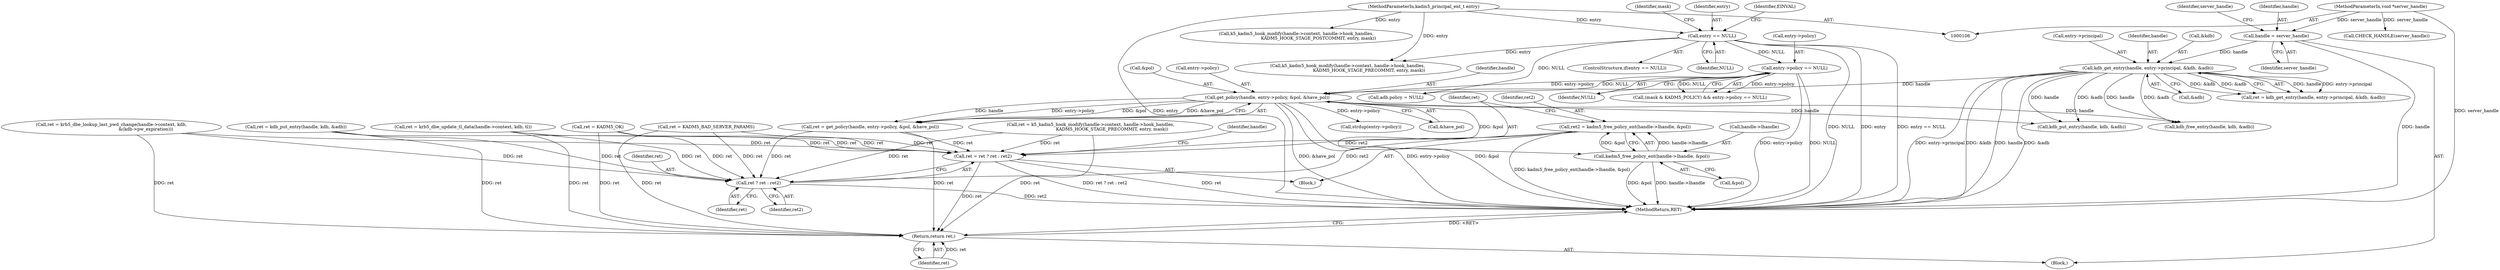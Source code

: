 digraph "0_krb5_b863de7fbf080b15e347a736fdda0a82d42f4f6b_0@API" {
"1000534" [label="(Call,ret2 = kadm5_free_policy_ent(handle->lhandle, &pol))"];
"1000536" [label="(Call,kadm5_free_policy_ent(handle->lhandle, &pol))"];
"1000252" [label="(Call,get_policy(handle, entry->policy, &pol, &have_pol))"];
"1000232" [label="(Call,kdb_get_entry(handle, entry->principal, &kdb, &adb))"];
"1000123" [label="(Call,handle = server_handle)"];
"1000107" [label="(MethodParameterIn,void *server_handle)"];
"1000187" [label="(Call,entry->policy == NULL)"];
"1000133" [label="(Call,entry == NULL)"];
"1000108" [label="(MethodParameterIn,kadm5_principal_ent_t entry)"];
"1000542" [label="(Call,ret = ret ? ret : ret2)"];
"1000553" [label="(Return,return ret;)"];
"1000544" [label="(Call,ret ? ret : ret2)"];
"1000125" [label="(Identifier,server_handle)"];
"1000546" [label="(Identifier,ret)"];
"1000535" [label="(Identifier,ret2)"];
"1000555" [label="(MethodReturn,RET)"];
"1000257" [label="(Call,&pol)"];
"1000239" [label="(Call,&adb)"];
"1000191" [label="(Identifier,NULL)"];
"1000554" [label="(Identifier,ret)"];
"1000183" [label="(Call,(mask & KADM5_POLICY) && entry->policy == NULL)"];
"1000254" [label="(Call,entry->policy)"];
"1000253" [label="(Identifier,handle)"];
"1000537" [label="(Call,handle->lhandle)"];
"1000234" [label="(Call,entry->principal)"];
"1000137" [label="(Identifier,EINVAL)"];
"1000141" [label="(Identifier,mask)"];
"1000533" [label="(Block,)"];
"1000517" [label="(Call,k5_kadm5_hook_modify(handle->context, handle->hook_handles,\n                                KADM5_HOOK_STAGE_POSTCOMMIT, entry, mask))"];
"1000534" [label="(Call,ret2 = kadm5_free_policy_ent(handle->lhandle, &pol))"];
"1000336" [label="(Call,adb.policy = NULL)"];
"1000123" [label="(Call,handle = server_handle)"];
"1000490" [label="(Call,ret = k5_kadm5_hook_modify(handle->context, handle->hook_handles,\n                               KADM5_HOOK_STAGE_PRECOMMIT, entry, mask))"];
"1000127" [label="(Identifier,server_handle)"];
"1000553" [label="(Return,return ret;)"];
"1000293" [label="(Call,ret = krb5_dbe_lookup_last_pwd_change(handle->context, kdb,\n                                                  &(kdb->pw_expiration)))"];
"1000250" [label="(Call,ret = get_policy(handle, entry->policy, &pol, &have_pol))"];
"1000549" [label="(Identifier,handle)"];
"1000505" [label="(Call,ret = kdb_put_entry(handle, kdb, &adb))"];
"1000536" [label="(Call,kadm5_free_policy_ent(handle->lhandle, &pol))"];
"1000547" [label="(Identifier,ret2)"];
"1000540" [label="(Call,&pol)"];
"1000544" [label="(Call,ret ? ret : ret2)"];
"1000281" [label="(Call,strdup(entry->policy))"];
"1000507" [label="(Call,kdb_put_entry(handle, kdb, &adb))"];
"1000188" [label="(Call,entry->policy)"];
"1000110" [label="(Block,)"];
"1000187" [label="(Call,entry->policy == NULL)"];
"1000126" [label="(Call,CHECK_HANDLE(server_handle))"];
"1000124" [label="(Identifier,handle)"];
"1000259" [label="(Call,&have_pol)"];
"1000548" [label="(Call,kdb_free_entry(handle, kdb, &adb))"];
"1000252" [label="(Call,get_policy(handle, entry->policy, &pol, &have_pol))"];
"1000452" [label="(Call,ret = krb5_dbe_update_tl_data(handle->context, kdb, tl))"];
"1000545" [label="(Identifier,ret)"];
"1000108" [label="(MethodParameterIn,kadm5_principal_ent_t entry)"];
"1000527" [label="(Call,ret = KADM5_OK)"];
"1000233" [label="(Identifier,handle)"];
"1000237" [label="(Call,&kdb)"];
"1000134" [label="(Identifier,entry)"];
"1000132" [label="(ControlStructure,if(entry == NULL))"];
"1000476" [label="(Call,ret = KADM5_BAD_SERVER_PARAMS)"];
"1000542" [label="(Call,ret = ret ? ret : ret2)"];
"1000133" [label="(Call,entry == NULL)"];
"1000230" [label="(Call,ret = kdb_get_entry(handle, entry->principal, &kdb, &adb))"];
"1000543" [label="(Identifier,ret)"];
"1000492" [label="(Call,k5_kadm5_hook_modify(handle->context, handle->hook_handles,\n                               KADM5_HOOK_STAGE_PRECOMMIT, entry, mask))"];
"1000107" [label="(MethodParameterIn,void *server_handle)"];
"1000135" [label="(Identifier,NULL)"];
"1000232" [label="(Call,kdb_get_entry(handle, entry->principal, &kdb, &adb))"];
"1000534" -> "1000533"  [label="AST: "];
"1000534" -> "1000536"  [label="CFG: "];
"1000535" -> "1000534"  [label="AST: "];
"1000536" -> "1000534"  [label="AST: "];
"1000543" -> "1000534"  [label="CFG: "];
"1000534" -> "1000555"  [label="DDG: kadm5_free_policy_ent(handle->lhandle, &pol)"];
"1000536" -> "1000534"  [label="DDG: handle->lhandle"];
"1000536" -> "1000534"  [label="DDG: &pol"];
"1000534" -> "1000542"  [label="DDG: ret2"];
"1000534" -> "1000544"  [label="DDG: ret2"];
"1000536" -> "1000540"  [label="CFG: "];
"1000537" -> "1000536"  [label="AST: "];
"1000540" -> "1000536"  [label="AST: "];
"1000536" -> "1000555"  [label="DDG: &pol"];
"1000536" -> "1000555"  [label="DDG: handle->lhandle"];
"1000252" -> "1000536"  [label="DDG: &pol"];
"1000252" -> "1000250"  [label="AST: "];
"1000252" -> "1000259"  [label="CFG: "];
"1000253" -> "1000252"  [label="AST: "];
"1000254" -> "1000252"  [label="AST: "];
"1000257" -> "1000252"  [label="AST: "];
"1000259" -> "1000252"  [label="AST: "];
"1000250" -> "1000252"  [label="CFG: "];
"1000252" -> "1000555"  [label="DDG: &have_pol"];
"1000252" -> "1000555"  [label="DDG: entry->policy"];
"1000252" -> "1000555"  [label="DDG: &pol"];
"1000252" -> "1000250"  [label="DDG: handle"];
"1000252" -> "1000250"  [label="DDG: entry->policy"];
"1000252" -> "1000250"  [label="DDG: &pol"];
"1000252" -> "1000250"  [label="DDG: &have_pol"];
"1000232" -> "1000252"  [label="DDG: handle"];
"1000187" -> "1000252"  [label="DDG: entry->policy"];
"1000252" -> "1000281"  [label="DDG: entry->policy"];
"1000252" -> "1000507"  [label="DDG: handle"];
"1000252" -> "1000548"  [label="DDG: handle"];
"1000232" -> "1000230"  [label="AST: "];
"1000232" -> "1000239"  [label="CFG: "];
"1000233" -> "1000232"  [label="AST: "];
"1000234" -> "1000232"  [label="AST: "];
"1000237" -> "1000232"  [label="AST: "];
"1000239" -> "1000232"  [label="AST: "];
"1000230" -> "1000232"  [label="CFG: "];
"1000232" -> "1000555"  [label="DDG: &kdb"];
"1000232" -> "1000555"  [label="DDG: handle"];
"1000232" -> "1000555"  [label="DDG: &adb"];
"1000232" -> "1000555"  [label="DDG: entry->principal"];
"1000232" -> "1000230"  [label="DDG: handle"];
"1000232" -> "1000230"  [label="DDG: entry->principal"];
"1000232" -> "1000230"  [label="DDG: &kdb"];
"1000232" -> "1000230"  [label="DDG: &adb"];
"1000123" -> "1000232"  [label="DDG: handle"];
"1000232" -> "1000507"  [label="DDG: handle"];
"1000232" -> "1000507"  [label="DDG: &adb"];
"1000232" -> "1000548"  [label="DDG: handle"];
"1000232" -> "1000548"  [label="DDG: &adb"];
"1000123" -> "1000110"  [label="AST: "];
"1000123" -> "1000125"  [label="CFG: "];
"1000124" -> "1000123"  [label="AST: "];
"1000125" -> "1000123"  [label="AST: "];
"1000127" -> "1000123"  [label="CFG: "];
"1000123" -> "1000555"  [label="DDG: handle"];
"1000107" -> "1000123"  [label="DDG: server_handle"];
"1000107" -> "1000106"  [label="AST: "];
"1000107" -> "1000555"  [label="DDG: server_handle"];
"1000107" -> "1000126"  [label="DDG: server_handle"];
"1000187" -> "1000183"  [label="AST: "];
"1000187" -> "1000191"  [label="CFG: "];
"1000188" -> "1000187"  [label="AST: "];
"1000191" -> "1000187"  [label="AST: "];
"1000183" -> "1000187"  [label="CFG: "];
"1000187" -> "1000555"  [label="DDG: entry->policy"];
"1000187" -> "1000555"  [label="DDG: NULL"];
"1000187" -> "1000183"  [label="DDG: entry->policy"];
"1000187" -> "1000183"  [label="DDG: NULL"];
"1000133" -> "1000187"  [label="DDG: NULL"];
"1000187" -> "1000336"  [label="DDG: NULL"];
"1000133" -> "1000132"  [label="AST: "];
"1000133" -> "1000135"  [label="CFG: "];
"1000134" -> "1000133"  [label="AST: "];
"1000135" -> "1000133"  [label="AST: "];
"1000137" -> "1000133"  [label="CFG: "];
"1000141" -> "1000133"  [label="CFG: "];
"1000133" -> "1000555"  [label="DDG: entry"];
"1000133" -> "1000555"  [label="DDG: entry == NULL"];
"1000133" -> "1000555"  [label="DDG: NULL"];
"1000108" -> "1000133"  [label="DDG: entry"];
"1000133" -> "1000336"  [label="DDG: NULL"];
"1000133" -> "1000492"  [label="DDG: entry"];
"1000108" -> "1000106"  [label="AST: "];
"1000108" -> "1000555"  [label="DDG: entry"];
"1000108" -> "1000492"  [label="DDG: entry"];
"1000108" -> "1000517"  [label="DDG: entry"];
"1000542" -> "1000533"  [label="AST: "];
"1000542" -> "1000544"  [label="CFG: "];
"1000543" -> "1000542"  [label="AST: "];
"1000544" -> "1000542"  [label="AST: "];
"1000549" -> "1000542"  [label="CFG: "];
"1000542" -> "1000555"  [label="DDG: ret"];
"1000542" -> "1000555"  [label="DDG: ret ? ret : ret2"];
"1000250" -> "1000542"  [label="DDG: ret"];
"1000527" -> "1000542"  [label="DDG: ret"];
"1000452" -> "1000542"  [label="DDG: ret"];
"1000505" -> "1000542"  [label="DDG: ret"];
"1000293" -> "1000542"  [label="DDG: ret"];
"1000476" -> "1000542"  [label="DDG: ret"];
"1000490" -> "1000542"  [label="DDG: ret"];
"1000542" -> "1000553"  [label="DDG: ret"];
"1000553" -> "1000110"  [label="AST: "];
"1000553" -> "1000554"  [label="CFG: "];
"1000554" -> "1000553"  [label="AST: "];
"1000555" -> "1000553"  [label="CFG: "];
"1000553" -> "1000555"  [label="DDG: <RET>"];
"1000554" -> "1000553"  [label="DDG: ret"];
"1000250" -> "1000553"  [label="DDG: ret"];
"1000527" -> "1000553"  [label="DDG: ret"];
"1000452" -> "1000553"  [label="DDG: ret"];
"1000505" -> "1000553"  [label="DDG: ret"];
"1000293" -> "1000553"  [label="DDG: ret"];
"1000476" -> "1000553"  [label="DDG: ret"];
"1000490" -> "1000553"  [label="DDG: ret"];
"1000544" -> "1000546"  [label="CFG: "];
"1000544" -> "1000547"  [label="CFG: "];
"1000545" -> "1000544"  [label="AST: "];
"1000546" -> "1000544"  [label="AST: "];
"1000547" -> "1000544"  [label="AST: "];
"1000544" -> "1000555"  [label="DDG: ret2"];
"1000250" -> "1000544"  [label="DDG: ret"];
"1000527" -> "1000544"  [label="DDG: ret"];
"1000452" -> "1000544"  [label="DDG: ret"];
"1000505" -> "1000544"  [label="DDG: ret"];
"1000293" -> "1000544"  [label="DDG: ret"];
"1000476" -> "1000544"  [label="DDG: ret"];
"1000490" -> "1000544"  [label="DDG: ret"];
}
